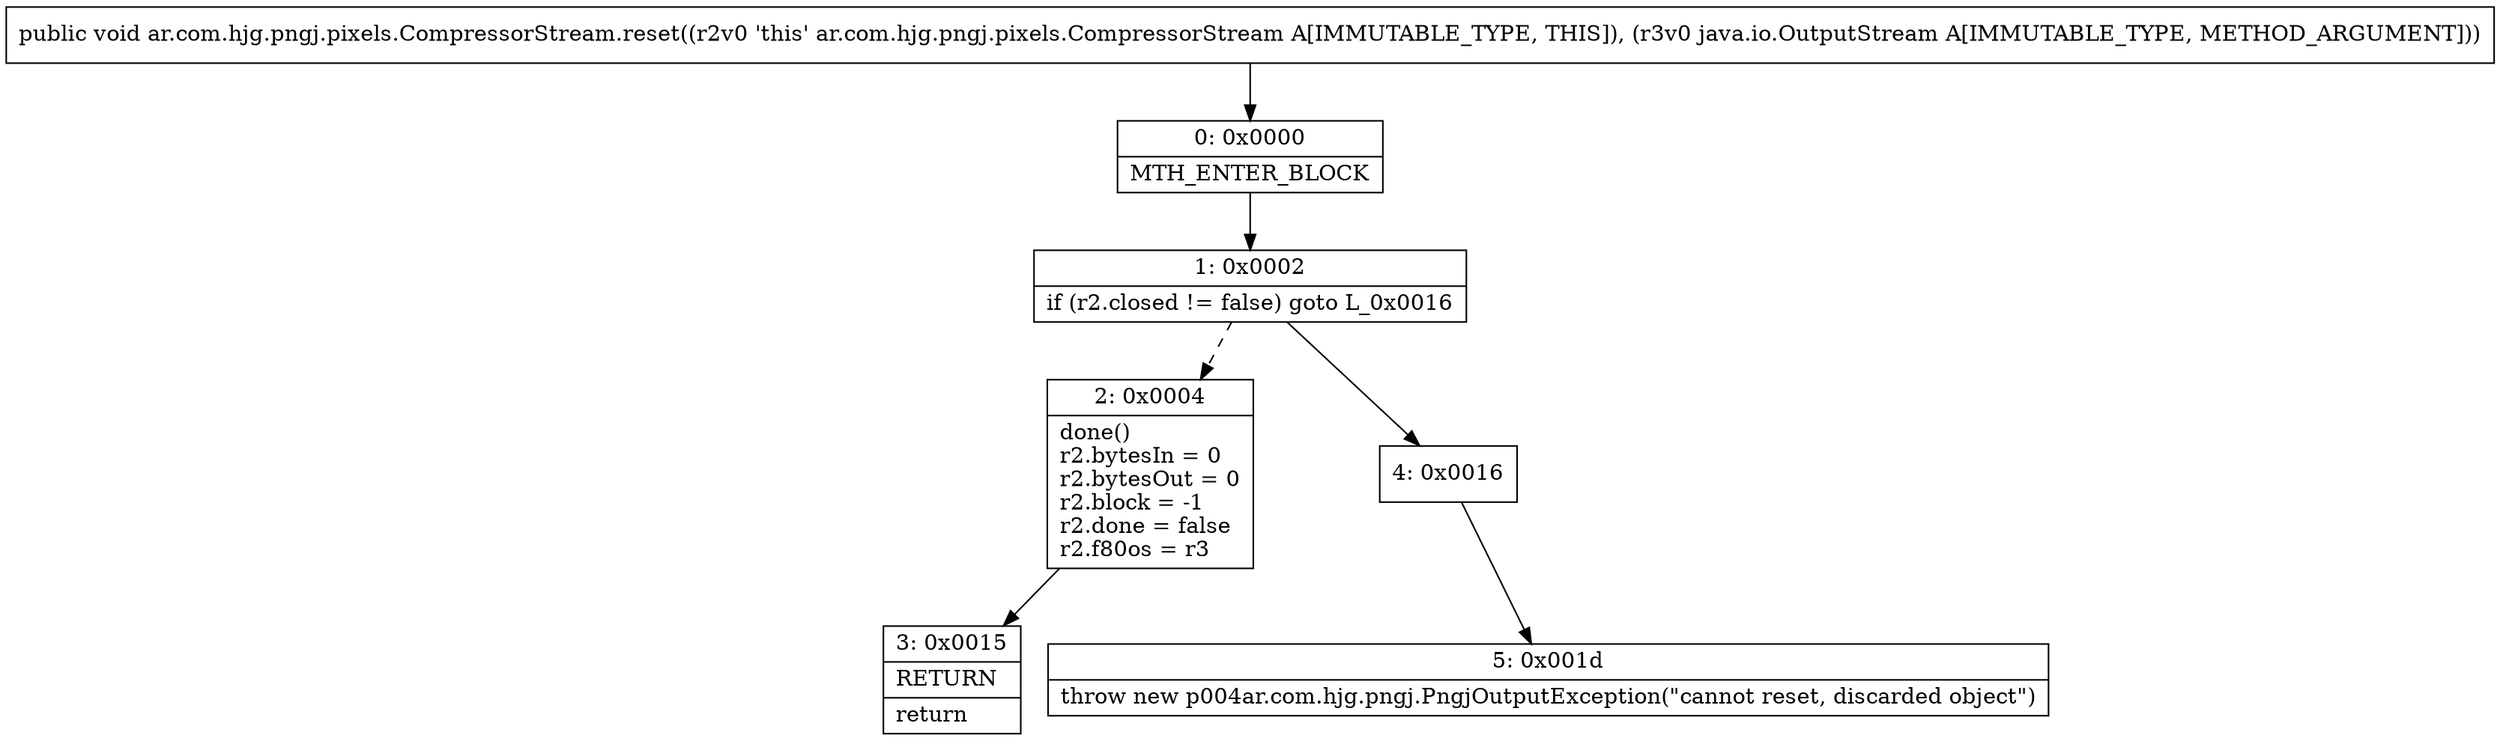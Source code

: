 digraph "CFG forar.com.hjg.pngj.pixels.CompressorStream.reset(Ljava\/io\/OutputStream;)V" {
Node_0 [shape=record,label="{0\:\ 0x0000|MTH_ENTER_BLOCK\l}"];
Node_1 [shape=record,label="{1\:\ 0x0002|if (r2.closed != false) goto L_0x0016\l}"];
Node_2 [shape=record,label="{2\:\ 0x0004|done()\lr2.bytesIn = 0\lr2.bytesOut = 0\lr2.block = \-1\lr2.done = false\lr2.f80os = r3\l}"];
Node_3 [shape=record,label="{3\:\ 0x0015|RETURN\l|return\l}"];
Node_4 [shape=record,label="{4\:\ 0x0016}"];
Node_5 [shape=record,label="{5\:\ 0x001d|throw new p004ar.com.hjg.pngj.PngjOutputException(\"cannot reset, discarded object\")\l}"];
MethodNode[shape=record,label="{public void ar.com.hjg.pngj.pixels.CompressorStream.reset((r2v0 'this' ar.com.hjg.pngj.pixels.CompressorStream A[IMMUTABLE_TYPE, THIS]), (r3v0 java.io.OutputStream A[IMMUTABLE_TYPE, METHOD_ARGUMENT])) }"];
MethodNode -> Node_0;
Node_0 -> Node_1;
Node_1 -> Node_2[style=dashed];
Node_1 -> Node_4;
Node_2 -> Node_3;
Node_4 -> Node_5;
}

